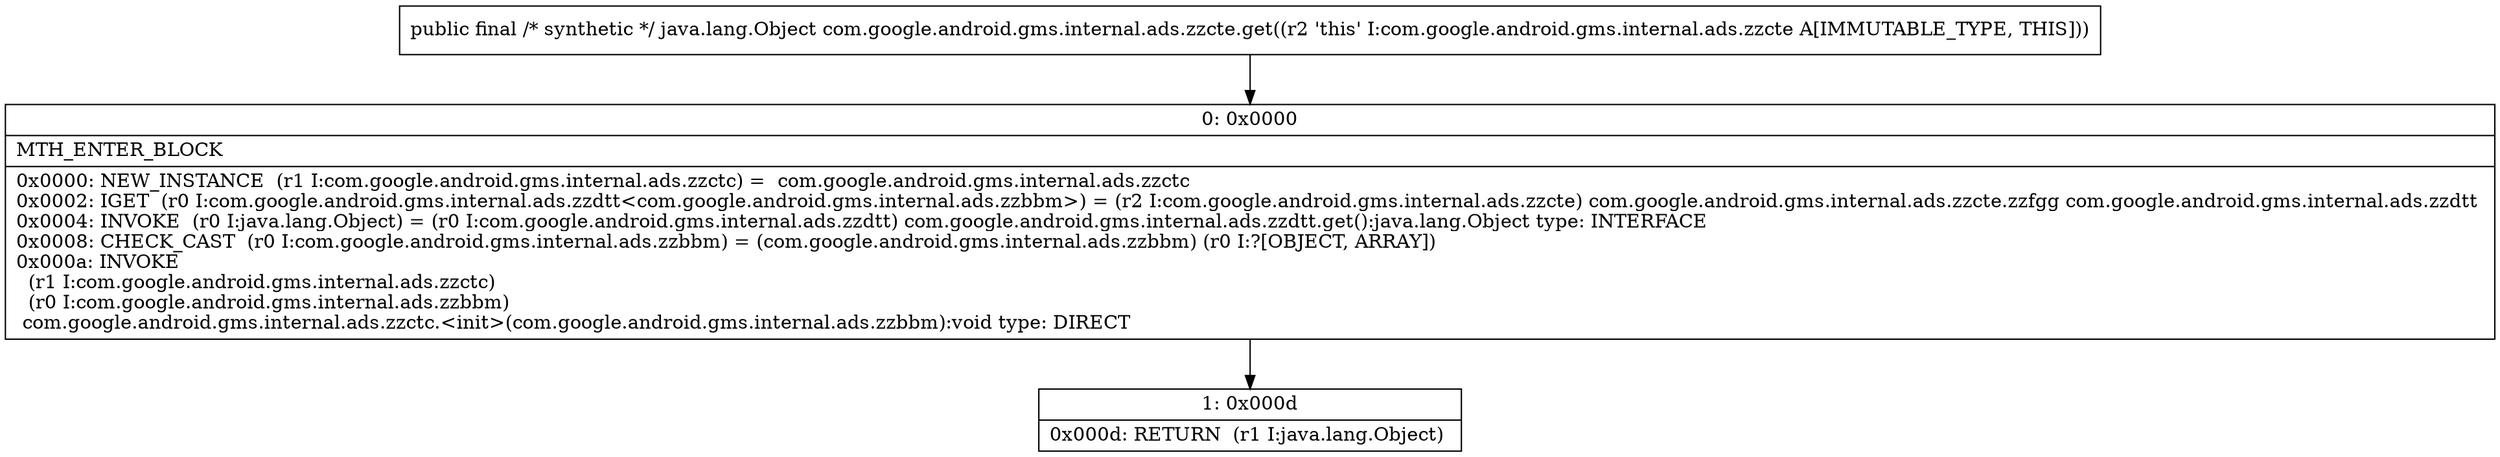 digraph "CFG forcom.google.android.gms.internal.ads.zzcte.get()Ljava\/lang\/Object;" {
Node_0 [shape=record,label="{0\:\ 0x0000|MTH_ENTER_BLOCK\l|0x0000: NEW_INSTANCE  (r1 I:com.google.android.gms.internal.ads.zzctc) =  com.google.android.gms.internal.ads.zzctc \l0x0002: IGET  (r0 I:com.google.android.gms.internal.ads.zzdtt\<com.google.android.gms.internal.ads.zzbbm\>) = (r2 I:com.google.android.gms.internal.ads.zzcte) com.google.android.gms.internal.ads.zzcte.zzfgg com.google.android.gms.internal.ads.zzdtt \l0x0004: INVOKE  (r0 I:java.lang.Object) = (r0 I:com.google.android.gms.internal.ads.zzdtt) com.google.android.gms.internal.ads.zzdtt.get():java.lang.Object type: INTERFACE \l0x0008: CHECK_CAST  (r0 I:com.google.android.gms.internal.ads.zzbbm) = (com.google.android.gms.internal.ads.zzbbm) (r0 I:?[OBJECT, ARRAY]) \l0x000a: INVOKE  \l  (r1 I:com.google.android.gms.internal.ads.zzctc)\l  (r0 I:com.google.android.gms.internal.ads.zzbbm)\l com.google.android.gms.internal.ads.zzctc.\<init\>(com.google.android.gms.internal.ads.zzbbm):void type: DIRECT \l}"];
Node_1 [shape=record,label="{1\:\ 0x000d|0x000d: RETURN  (r1 I:java.lang.Object) \l}"];
MethodNode[shape=record,label="{public final \/* synthetic *\/ java.lang.Object com.google.android.gms.internal.ads.zzcte.get((r2 'this' I:com.google.android.gms.internal.ads.zzcte A[IMMUTABLE_TYPE, THIS])) }"];
MethodNode -> Node_0;
Node_0 -> Node_1;
}

